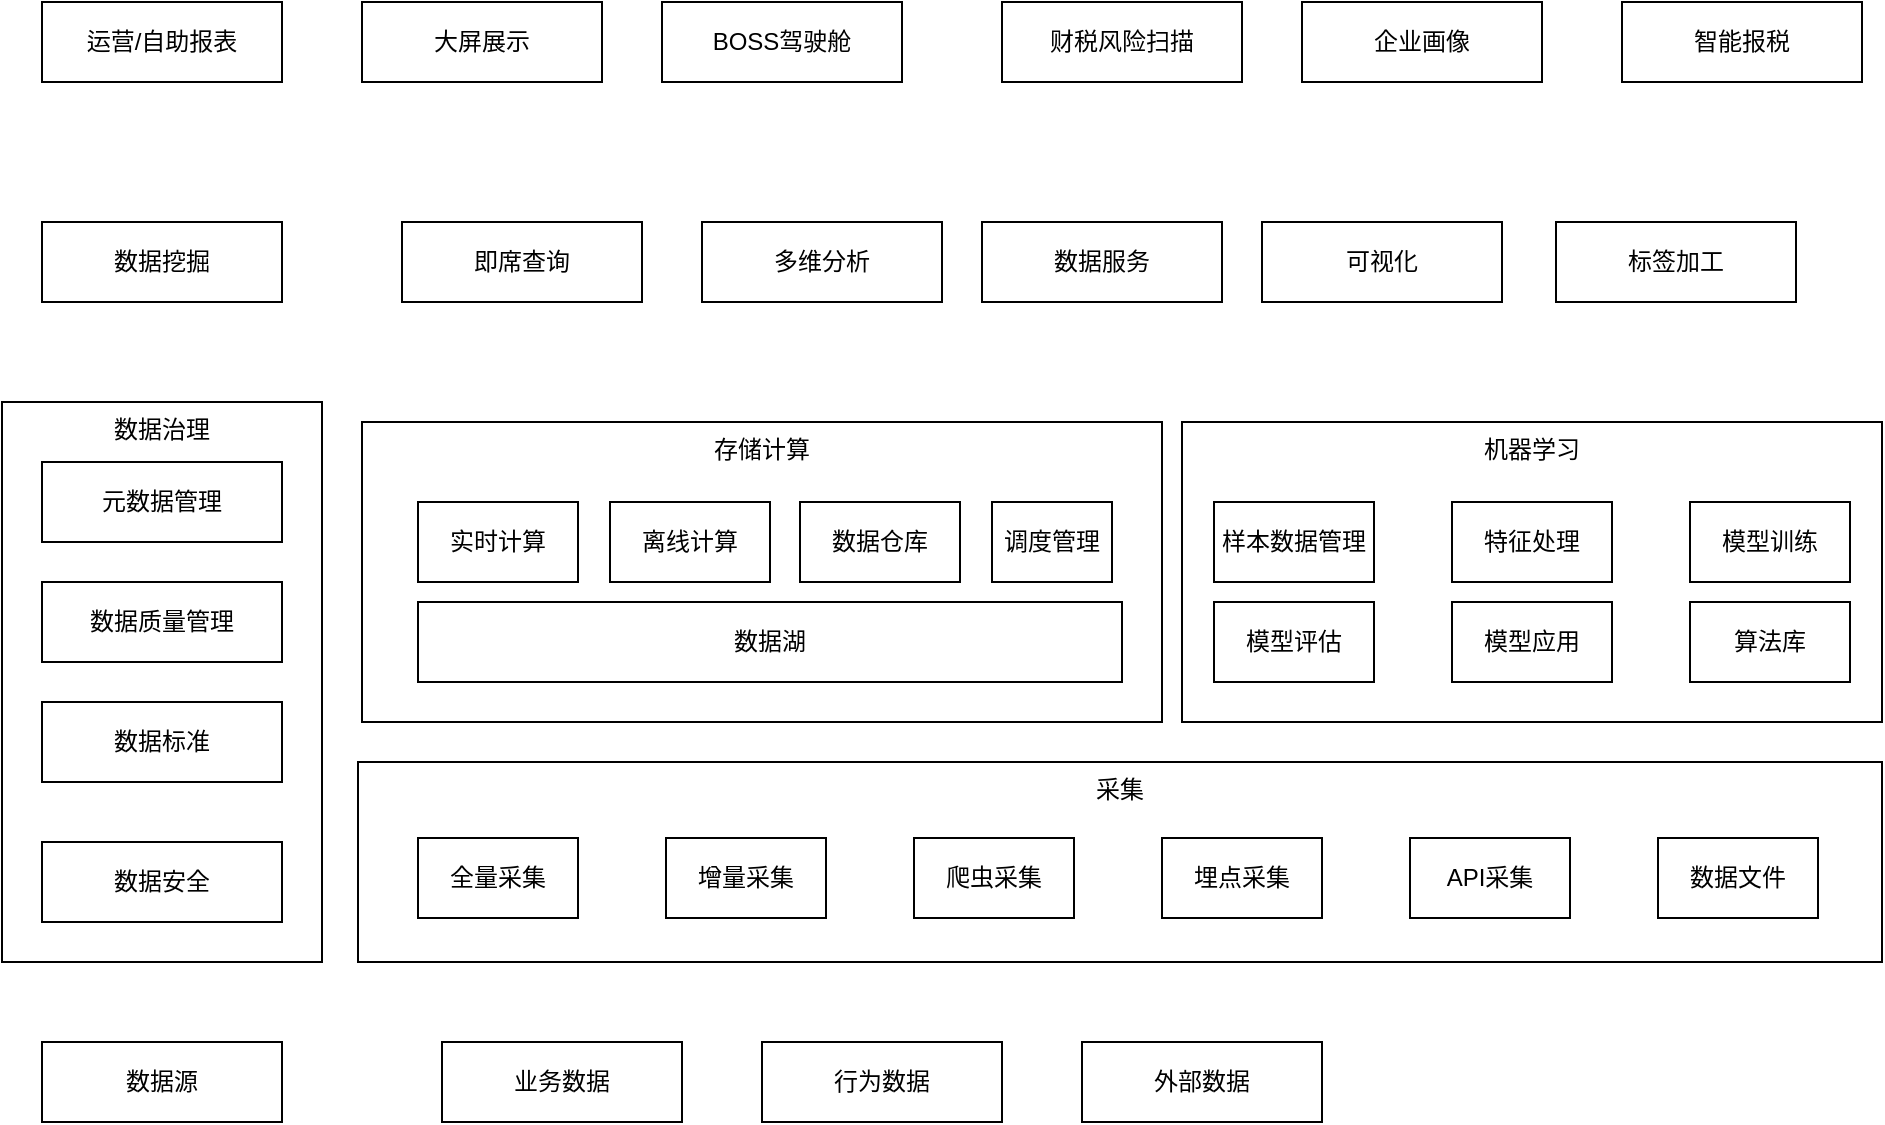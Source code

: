 <mxfile version="16.2.2" type="github">
  <diagram id="H7_tCYUHHZJKz_Q6d8IM" name="第 1 页">
    <mxGraphModel dx="1221" dy="681" grid="1" gridSize="10" guides="1" tooltips="1" connect="1" arrows="1" fold="1" page="1" pageScale="1" pageWidth="827" pageHeight="1169" math="0" shadow="0">
      <root>
        <mxCell id="0" />
        <mxCell id="1" parent="0" />
        <mxCell id="ndFSLWlLieNPHFFfm7gC-1" value="数据源" style="rounded=0;whiteSpace=wrap;html=1;" vertex="1" parent="1">
          <mxGeometry x="80" y="800" width="120" height="40" as="geometry" />
        </mxCell>
        <mxCell id="ndFSLWlLieNPHFFfm7gC-3" value="业务数据" style="rounded=0;whiteSpace=wrap;html=1;" vertex="1" parent="1">
          <mxGeometry x="280" y="800" width="120" height="40" as="geometry" />
        </mxCell>
        <mxCell id="ndFSLWlLieNPHFFfm7gC-4" value="行为数据" style="rounded=0;whiteSpace=wrap;html=1;" vertex="1" parent="1">
          <mxGeometry x="440" y="800" width="120" height="40" as="geometry" />
        </mxCell>
        <mxCell id="ndFSLWlLieNPHFFfm7gC-5" value="外部数据" style="rounded=0;whiteSpace=wrap;html=1;" vertex="1" parent="1">
          <mxGeometry x="600" y="800" width="120" height="40" as="geometry" />
        </mxCell>
        <mxCell id="ndFSLWlLieNPHFFfm7gC-6" value="采集" style="rounded=0;whiteSpace=wrap;html=1;align=center;verticalAlign=top;spacingLeft=0;spacingBottom=0;spacingRight=0;spacingTop=0;" vertex="1" parent="1">
          <mxGeometry x="238" y="660" width="762" height="100" as="geometry" />
        </mxCell>
        <mxCell id="ndFSLWlLieNPHFFfm7gC-7" value="全量采集" style="rounded=0;whiteSpace=wrap;html=1;" vertex="1" parent="1">
          <mxGeometry x="268" y="698" width="80" height="40" as="geometry" />
        </mxCell>
        <mxCell id="ndFSLWlLieNPHFFfm7gC-8" value="增量采集" style="rounded=0;whiteSpace=wrap;html=1;" vertex="1" parent="1">
          <mxGeometry x="392" y="698" width="80" height="40" as="geometry" />
        </mxCell>
        <mxCell id="ndFSLWlLieNPHFFfm7gC-9" value="爬虫采集" style="rounded=0;whiteSpace=wrap;html=1;" vertex="1" parent="1">
          <mxGeometry x="516" y="698" width="80" height="40" as="geometry" />
        </mxCell>
        <mxCell id="ndFSLWlLieNPHFFfm7gC-11" value="埋点采集" style="rounded=0;whiteSpace=wrap;html=1;" vertex="1" parent="1">
          <mxGeometry x="640" y="698" width="80" height="40" as="geometry" />
        </mxCell>
        <mxCell id="ndFSLWlLieNPHFFfm7gC-12" value="存储计算" style="rounded=0;whiteSpace=wrap;html=1;verticalAlign=top;" vertex="1" parent="1">
          <mxGeometry x="240" y="490" width="400" height="150" as="geometry" />
        </mxCell>
        <mxCell id="ndFSLWlLieNPHFFfm7gC-13" value="实时计算" style="rounded=0;whiteSpace=wrap;html=1;" vertex="1" parent="1">
          <mxGeometry x="268" y="530" width="80" height="40" as="geometry" />
        </mxCell>
        <mxCell id="ndFSLWlLieNPHFFfm7gC-14" value="离线计算" style="rounded=0;whiteSpace=wrap;html=1;" vertex="1" parent="1">
          <mxGeometry x="364" y="530" width="80" height="40" as="geometry" />
        </mxCell>
        <mxCell id="ndFSLWlLieNPHFFfm7gC-15" value="数据仓库" style="rounded=0;whiteSpace=wrap;html=1;" vertex="1" parent="1">
          <mxGeometry x="459" y="530" width="80" height="40" as="geometry" />
        </mxCell>
        <mxCell id="ndFSLWlLieNPHFFfm7gC-16" value="调度管理" style="rounded=0;whiteSpace=wrap;html=1;" vertex="1" parent="1">
          <mxGeometry x="555" y="530" width="60" height="40" as="geometry" />
        </mxCell>
        <mxCell id="ndFSLWlLieNPHFFfm7gC-17" value="数据湖" style="rounded=0;whiteSpace=wrap;html=1;" vertex="1" parent="1">
          <mxGeometry x="268" y="580" width="352" height="40" as="geometry" />
        </mxCell>
        <mxCell id="ndFSLWlLieNPHFFfm7gC-18" value="机器学习" style="rounded=0;whiteSpace=wrap;html=1;verticalAlign=top;" vertex="1" parent="1">
          <mxGeometry x="650" y="490" width="350" height="150" as="geometry" />
        </mxCell>
        <mxCell id="ndFSLWlLieNPHFFfm7gC-19" value="即席查询" style="rounded=0;whiteSpace=wrap;html=1;" vertex="1" parent="1">
          <mxGeometry x="260" y="390" width="120" height="40" as="geometry" />
        </mxCell>
        <mxCell id="ndFSLWlLieNPHFFfm7gC-20" value="多维分析" style="rounded=0;whiteSpace=wrap;html=1;" vertex="1" parent="1">
          <mxGeometry x="410" y="390" width="120" height="40" as="geometry" />
        </mxCell>
        <mxCell id="ndFSLWlLieNPHFFfm7gC-21" value="数据服务" style="rounded=0;whiteSpace=wrap;html=1;" vertex="1" parent="1">
          <mxGeometry x="550" y="390" width="120" height="40" as="geometry" />
        </mxCell>
        <mxCell id="ndFSLWlLieNPHFFfm7gC-22" value="算法库" style="rounded=0;whiteSpace=wrap;html=1;" vertex="1" parent="1">
          <mxGeometry x="904" y="580" width="80" height="40" as="geometry" />
        </mxCell>
        <mxCell id="ndFSLWlLieNPHFFfm7gC-23" value="模型训练" style="rounded=0;whiteSpace=wrap;html=1;" vertex="1" parent="1">
          <mxGeometry x="904" y="530" width="80" height="40" as="geometry" />
        </mxCell>
        <mxCell id="ndFSLWlLieNPHFFfm7gC-24" value="模型应用" style="rounded=0;whiteSpace=wrap;html=1;" vertex="1" parent="1">
          <mxGeometry x="785" y="580" width="80" height="40" as="geometry" />
        </mxCell>
        <mxCell id="ndFSLWlLieNPHFFfm7gC-25" value="模型评估" style="rounded=0;whiteSpace=wrap;html=1;" vertex="1" parent="1">
          <mxGeometry x="666" y="580" width="80" height="40" as="geometry" />
        </mxCell>
        <mxCell id="ndFSLWlLieNPHFFfm7gC-28" value="样本数据管理" style="rounded=0;whiteSpace=wrap;html=1;" vertex="1" parent="1">
          <mxGeometry x="666" y="530" width="80" height="40" as="geometry" />
        </mxCell>
        <mxCell id="ndFSLWlLieNPHFFfm7gC-29" value="特征处理" style="rounded=0;whiteSpace=wrap;html=1;" vertex="1" parent="1">
          <mxGeometry x="785" y="530" width="80" height="40" as="geometry" />
        </mxCell>
        <mxCell id="ndFSLWlLieNPHFFfm7gC-31" value="数据治理" style="rounded=0;whiteSpace=wrap;html=1;align=center;verticalAlign=top;" vertex="1" parent="1">
          <mxGeometry x="60" y="480" width="160" height="280" as="geometry" />
        </mxCell>
        <mxCell id="ndFSLWlLieNPHFFfm7gC-32" value="元数据管理" style="rounded=0;whiteSpace=wrap;html=1;" vertex="1" parent="1">
          <mxGeometry x="80" y="510" width="120" height="40" as="geometry" />
        </mxCell>
        <mxCell id="ndFSLWlLieNPHFFfm7gC-33" value="数据质量管理" style="rounded=0;whiteSpace=wrap;html=1;" vertex="1" parent="1">
          <mxGeometry x="80" y="570" width="120" height="40" as="geometry" />
        </mxCell>
        <mxCell id="ndFSLWlLieNPHFFfm7gC-34" value="数据标准" style="rounded=0;whiteSpace=wrap;html=1;" vertex="1" parent="1">
          <mxGeometry x="80" y="630" width="120" height="40" as="geometry" />
        </mxCell>
        <mxCell id="ndFSLWlLieNPHFFfm7gC-35" value="数据安全" style="rounded=0;whiteSpace=wrap;html=1;" vertex="1" parent="1">
          <mxGeometry x="80" y="700" width="120" height="40" as="geometry" />
        </mxCell>
        <mxCell id="ndFSLWlLieNPHFFfm7gC-36" value="可视化" style="rounded=0;whiteSpace=wrap;html=1;" vertex="1" parent="1">
          <mxGeometry x="690" y="390" width="120" height="40" as="geometry" />
        </mxCell>
        <mxCell id="ndFSLWlLieNPHFFfm7gC-37" value="运营/自助报表" style="rounded=0;whiteSpace=wrap;html=1;" vertex="1" parent="1">
          <mxGeometry x="80" y="280" width="120" height="40" as="geometry" />
        </mxCell>
        <mxCell id="ndFSLWlLieNPHFFfm7gC-38" value="标签加工" style="rounded=0;whiteSpace=wrap;html=1;" vertex="1" parent="1">
          <mxGeometry x="837" y="390" width="120" height="40" as="geometry" />
        </mxCell>
        <mxCell id="ndFSLWlLieNPHFFfm7gC-40" value="BOSS驾驶舱" style="rounded=0;whiteSpace=wrap;html=1;" vertex="1" parent="1">
          <mxGeometry x="390" y="280" width="120" height="40" as="geometry" />
        </mxCell>
        <mxCell id="ndFSLWlLieNPHFFfm7gC-41" value="大屏展示" style="rounded=0;whiteSpace=wrap;html=1;" vertex="1" parent="1">
          <mxGeometry x="240" y="280" width="120" height="40" as="geometry" />
        </mxCell>
        <mxCell id="ndFSLWlLieNPHFFfm7gC-42" value="财税风险扫描" style="rounded=0;whiteSpace=wrap;html=1;" vertex="1" parent="1">
          <mxGeometry x="560" y="280" width="120" height="40" as="geometry" />
        </mxCell>
        <mxCell id="ndFSLWlLieNPHFFfm7gC-43" value="企业画像" style="rounded=0;whiteSpace=wrap;html=1;" vertex="1" parent="1">
          <mxGeometry x="710" y="280" width="120" height="40" as="geometry" />
        </mxCell>
        <mxCell id="ndFSLWlLieNPHFFfm7gC-44" value="智能报税" style="rounded=0;whiteSpace=wrap;html=1;" vertex="1" parent="1">
          <mxGeometry x="870" y="280" width="120" height="40" as="geometry" />
        </mxCell>
        <mxCell id="ndFSLWlLieNPHFFfm7gC-45" value="数据挖掘" style="rounded=0;whiteSpace=wrap;html=1;" vertex="1" parent="1">
          <mxGeometry x="80" y="390" width="120" height="40" as="geometry" />
        </mxCell>
        <mxCell id="ndFSLWlLieNPHFFfm7gC-46" value="API采集" style="rounded=0;whiteSpace=wrap;html=1;" vertex="1" parent="1">
          <mxGeometry x="764" y="698" width="80" height="40" as="geometry" />
        </mxCell>
        <mxCell id="ndFSLWlLieNPHFFfm7gC-47" value="数据文件" style="rounded=0;whiteSpace=wrap;html=1;" vertex="1" parent="1">
          <mxGeometry x="888" y="698" width="80" height="40" as="geometry" />
        </mxCell>
      </root>
    </mxGraphModel>
  </diagram>
</mxfile>
